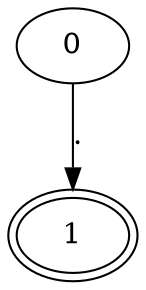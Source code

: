 digraph  {
0 [is_final=False, is_start=True, label=0, peripheries=1];
1 [is_final=True, is_start=False, label=1, peripheries=2];
0 -> 1  [key=0, label="."];
}
